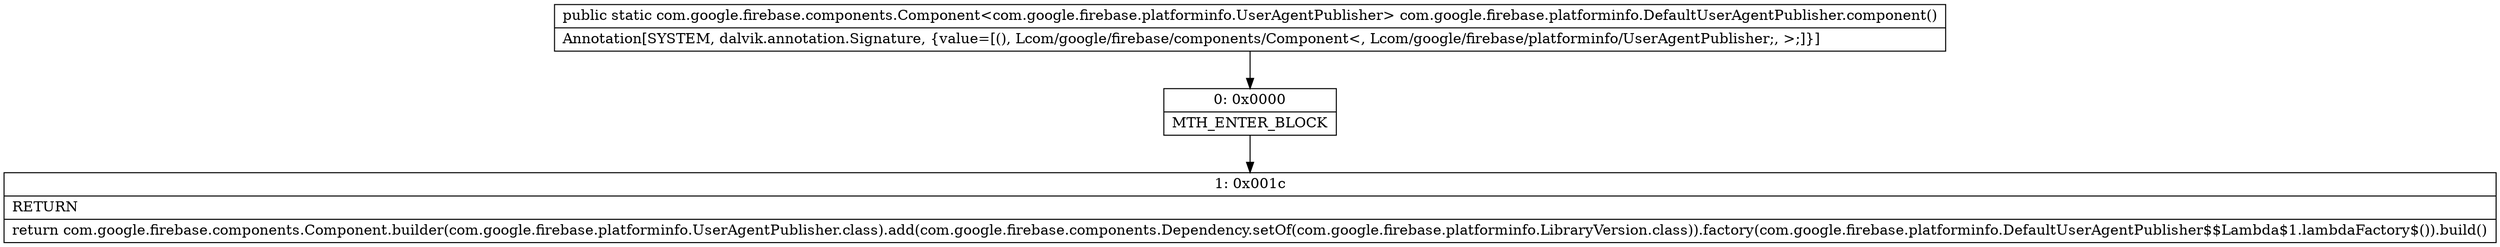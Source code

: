 digraph "CFG forcom.google.firebase.platforminfo.DefaultUserAgentPublisher.component()Lcom\/google\/firebase\/components\/Component;" {
Node_0 [shape=record,label="{0\:\ 0x0000|MTH_ENTER_BLOCK\l}"];
Node_1 [shape=record,label="{1\:\ 0x001c|RETURN\l|return com.google.firebase.components.Component.builder(com.google.firebase.platforminfo.UserAgentPublisher.class).add(com.google.firebase.components.Dependency.setOf(com.google.firebase.platforminfo.LibraryVersion.class)).factory(com.google.firebase.platforminfo.DefaultUserAgentPublisher$$Lambda$1.lambdaFactory$()).build()\l}"];
MethodNode[shape=record,label="{public static com.google.firebase.components.Component\<com.google.firebase.platforminfo.UserAgentPublisher\> com.google.firebase.platforminfo.DefaultUserAgentPublisher.component()  | Annotation[SYSTEM, dalvik.annotation.Signature, \{value=[(), Lcom\/google\/firebase\/components\/Component\<, Lcom\/google\/firebase\/platforminfo\/UserAgentPublisher;, \>;]\}]\l}"];
MethodNode -> Node_0;
Node_0 -> Node_1;
}

